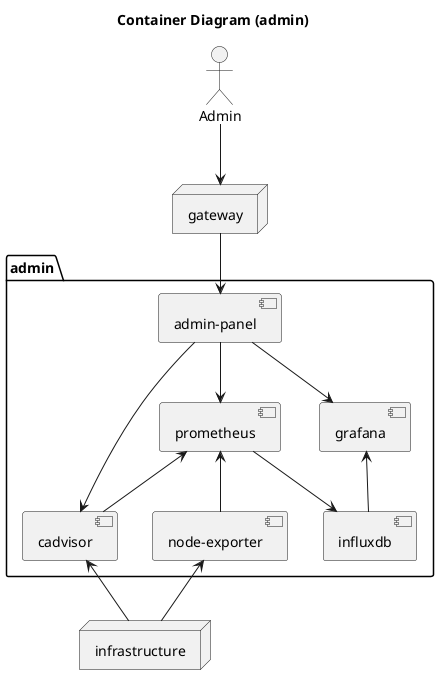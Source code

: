 @startuml

title Container Diagram (admin)

actor Admin
node gateway
node infrastructure


package "admin" {
  [admin-panel]
  [cadvisor]
  [grafana]
  [influxdb]
  [node-exporter]
  [prometheus]
}

Admin --> [gateway]
[gateway] --> [admin-panel]
[admin-panel] --> [cadvisor]
[admin-panel] --> [prometheus]
[prometheus] <-down- [cadvisor]
[prometheus] --> [influxdb]
[admin-panel] --> [grafana]
[influxdb] -up-> [grafana]
[node-exporter] -up-> [prometheus]
infrastructure -up-> [cadvisor]
infrastructure -up-> [node-exporter]
@enduml
